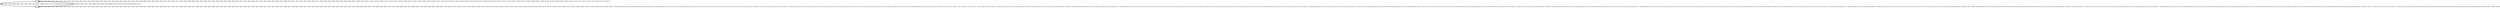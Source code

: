 digraph G {
        node [style=rounded, penwidth=3, fontsize=20, shape=oval];
        "1" -> "1" [label="@798, @799, @800, @810, @811, @812, @813, @814, @815, @816, @826, @827, @828, @829, @830, @831, @832, @842, @843, @844, @845, @846, @847, @848, @858, @859, @860, @861, @862, @863, @864, @874, @875, @876, @877, @878, @879, @880, @890, @891, @892, @893, @894, @895, @896, @906, @907, @908, @909, @910, @911, @912, @949, @950, @951, @952, @953, @954, @955, @956, @957, @969, @970, @971, @972, @973, @974, @975, @976, @977, @989, @990, @991, @992, @993, @994, @995, @996, @997, @1009, @1010, @1011, @1012, @1013, @1014, @1015, @1016, @1017, @1029, @1030, @1031, @1032, @1033, @1034, @1035, @1036, @1037, @1049, @1050, @1051, @1052, @1053, @1054, @1055, @1056, @1057, @1069, @1070, @1071, @1072, @1073, @1074, @1075, @1076, @1077, @1089, @1090, @1091, @1092, @1093, @1094, @1095, @1096, @1097, @1109, @1110, @1111, @1112, @1113, @1114, @1115, @1116, @1117", color=black,arrowsize=1,style=bold,penwidth=3,fontsize=20];
"1" -> "0" [label="@801, @817, @833, @849, @865, @881, @897, @913, @958, @978, @998, @1018, @1038, @1058, @1078, @1098, @1118", color=black,arrowsize=1,style=bold,penwidth=3,fontsize=20];
"0" -> "0" [label="@802, @803, @804, @805, @806, @807, @808, @818, @819, @820, @821, @822, @823, @824, @834, @835, @836, @837, @838, @839, @840, @850, @851, @852, @853, @854, @855, @856, @866, @867, @868, @869, @870, @871, @872, @882, @883, @884, @885, @886, @887, @888, @898, @899, @900, @901, @902, @903, @904, @914, @915, @916, @917, @918, @919, @920, @921, @922, @923, @924, @925, @926, @927, @928, @929, @930, @931, @932, @933, @934, @935, @936, @937, @938, @939, @940, @941, @942, @943, @944, @945, @946, @947, @959, @960, @961, @962, @963, @964, @965, @966, @967, @979, @980, @981, @982, @983, @984, @985, @986, @987, @999, @1000, @1001, @1002, @1003, @1004, @1005, @1006, @1007, @1019, @1020, @1021, @1022, @1023, @1024, @1025, @1026, @1027, @1039, @1040, @1041, @1042, @1043, @1044, @1045, @1046, @1047, @1059, @1060, @1061, @1062, @1063, @1064, @1065, @1066, @1067, @1079, @1080, @1081, @1082, @1083, @1084, @1085, @1086, @1087, @1099, @1100, @1101, @1102, @1103, @1104, @1105, @1106, @1107, @1119, @1120, @1121, @1122, @1123, @1124, @1125, @1126, @1127, @1128, @1129, @1130, @1131, @1132, @1133, @1134, @1135, @1136, @1137, @1138, @1139, @1140, @1141, @1142, @1143, @1144, @1145, @1146, @1147, @1148, @1149, @1150, @1151, @1152, @1153, @1154, @1155, @1156, @1157, @1158, @1159, @1160, @1161, @1162, @1163, @1164, @1165, @1166, @1167, @1168, @1169, @1170, @1171, @1172, @1173, @1174, @1175, @1176, @1177, @1178, @1179, @1180, @1181, @1182, @1183, @1184, @1185, @1186, @1187, @1188, @1189, @1190, @1191, @1192, @1193, @1194, @1195, @1196, @1197, @1198, @1199, @1200, @1201, @1202, @1203, @1204, @1205, @1206, @1207, @1208, @1209, @1210, @1211, @1212, @1213, @1214, @1215, @1216, @1217, @1218, @1219, @1220, @1221, @1222, @1223, @1224, @1225, @1226, @1227, @1228, @1229, @1230, @1231, @1232, @1233, @1234, @1235, @1236, @1237, @1238, @1239, @1240, @1241, @1242, @1243, @1244, @1245, @1246, @1247, @1248, @1249, @1250, @1251, @1252, @1253, @1254, @1255, @1256, @1257, @1258, @1259, @1260, @1261, @1262, @1263, @1264, @1265, @1266, @1267, @1268, @1269, @1270, @1271, @1272, @1273, @1274, @1275, @1276, @1277, @1278, @1279, @1280, @1281, @1282, @1283, @1284, @1285, @1286, @1287, @1288, @1289, @1290, @1291, @1292, @1293, @1294, @1295, @1296, @1297, @1298, @1299, @1300, @1301, @1302, @1303, @1304, @1305, @1306, @1307, @1308, @1309, @1310, @1311, @1312, @1313, @1314, @1315, @1316, @1317, @1318, @1319, @1320, @1321, @1322, @1323, @1324, @1325, @1326, @1327, @1328, @1329, @1330, @1331, @1332, @1333, @1334, @1335, @1336, @1337, @1338, @1339, @1340, @1341, @1342, @1343, @1344, @1345, @1346, @1347, @1348, @1349, @1350, @1351, @1352, @1353, @1354, @1355, @1356, @1357, @1358, @1359, @1360, @1361, @1362, @1363, @1364, @1365, @1366, @1367, @1368, @1369, @1370, @1371, @1372, @1373, @1374, @1375, @1376, @1377, @1378, @1379, @1380, @1381, @1382, @1383, @1384, @1385, @1386, @1387, @1388, @1389, @1390, @1391, @1392, @1393, @1394, @1395, @1396, @1397, @1398, @1399, @1400, @1401, @1402, @1403, @1404, @1405, @1406, @1407, @1408, @1409, @1410, @1411, @1412, @1413, @1414, @1415, @1416, @1417, @1418, @1419, @1420, @1421, @1422, @1423, @1424, @1425, @1426, @1427, @1428, @1429, @1430, @1431, @1432, @1433, @1434, @1435, @1436, @1437, @1438, @1439, @1440, @1441, @1442, @1443, @1444, @1445, @1446, @1447, @1448, @1449, @1450, @1451, @1452, @1453, @1454, @1455, @1456, @1457, @1458, @1459, @1460, @1461, @1462, @1463, @1464, @1465, @1466, @1467, @1468, @1469, @1470, @1471, @1472, @1473, @1474, @1475, @1476, @1477, @1478, @1479, @1480, @1481, @1482, @1483, @1484, @1485, @1486, @1487, @1488, @1489, @1490, @1491, @1492, @1493, @1494, @1495, @1496, @1497, @1498, @1499", color=black,arrowsize=1,style=bold,penwidth=3,fontsize=20];
"0" -> "1" [label="@809, @825, @841, @857, @873, @889, @905, @948, @968, @988, @1008, @1028, @1048, @1068, @1088, @1108", color=black,arrowsize=1,style=bold,penwidth=3,fontsize=20];
}
